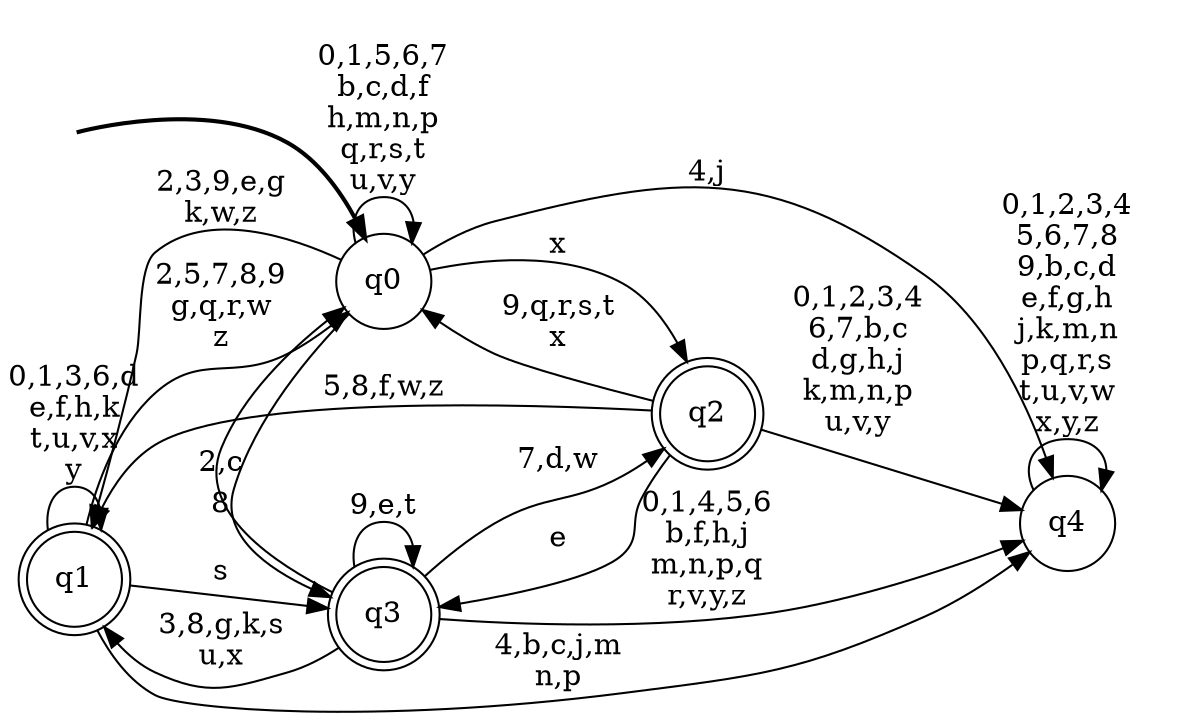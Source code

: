 digraph BlueStar {
__start0 [style = invis, shape = none, label = "", width = 0, height = 0];

rankdir=LR;
size="8,5";

s0 [style="filled", color="black", fillcolor="white" shape="circle", label="q0"];
s1 [style="rounded,filled", color="black", fillcolor="white" shape="doublecircle", label="q1"];
s2 [style="rounded,filled", color="black", fillcolor="white" shape="doublecircle", label="q2"];
s3 [style="rounded,filled", color="black", fillcolor="white" shape="doublecircle", label="q3"];
s4 [style="filled", color="black", fillcolor="white" shape="circle", label="q4"];
subgraph cluster_main { 
	graph [pad=".75", ranksep="0.15", nodesep="0.15"];
	 style=invis; 
	__start0 -> s0 [penwidth=2];
}
s0 -> s0 [label="0,1,5,6,7\nb,c,d,f\nh,m,n,p\nq,r,s,t\nu,v,y"];
s0 -> s1 [label="2,3,9,e,g\nk,w,z"];
s0 -> s2 [label="x"];
s0 -> s3 [label="8"];
s0 -> s4 [label="4,j"];
s1 -> s0 [label="2,5,7,8,9\ng,q,r,w\nz"];
s1 -> s1 [label="0,1,3,6,d\ne,f,h,k\nt,u,v,x\ny"];
s1 -> s3 [label="s"];
s1 -> s4 [label="4,b,c,j,m\nn,p"];
s2 -> s0 [label="9,q,r,s,t\nx"];
s2 -> s1 [label="5,8,f,w,z"];
s2 -> s3 [label="e"];
s2 -> s4 [label="0,1,2,3,4\n6,7,b,c\nd,g,h,j\nk,m,n,p\nu,v,y"];
s3 -> s0 [label="2,c"];
s3 -> s1 [label="3,8,g,k,s\nu,x"];
s3 -> s2 [label="7,d,w"];
s3 -> s3 [label="9,e,t"];
s3 -> s4 [label="0,1,4,5,6\nb,f,h,j\nm,n,p,q\nr,v,y,z"];
s4 -> s4 [label="0,1,2,3,4\n5,6,7,8\n9,b,c,d\ne,f,g,h\nj,k,m,n\np,q,r,s\nt,u,v,w\nx,y,z"];

}